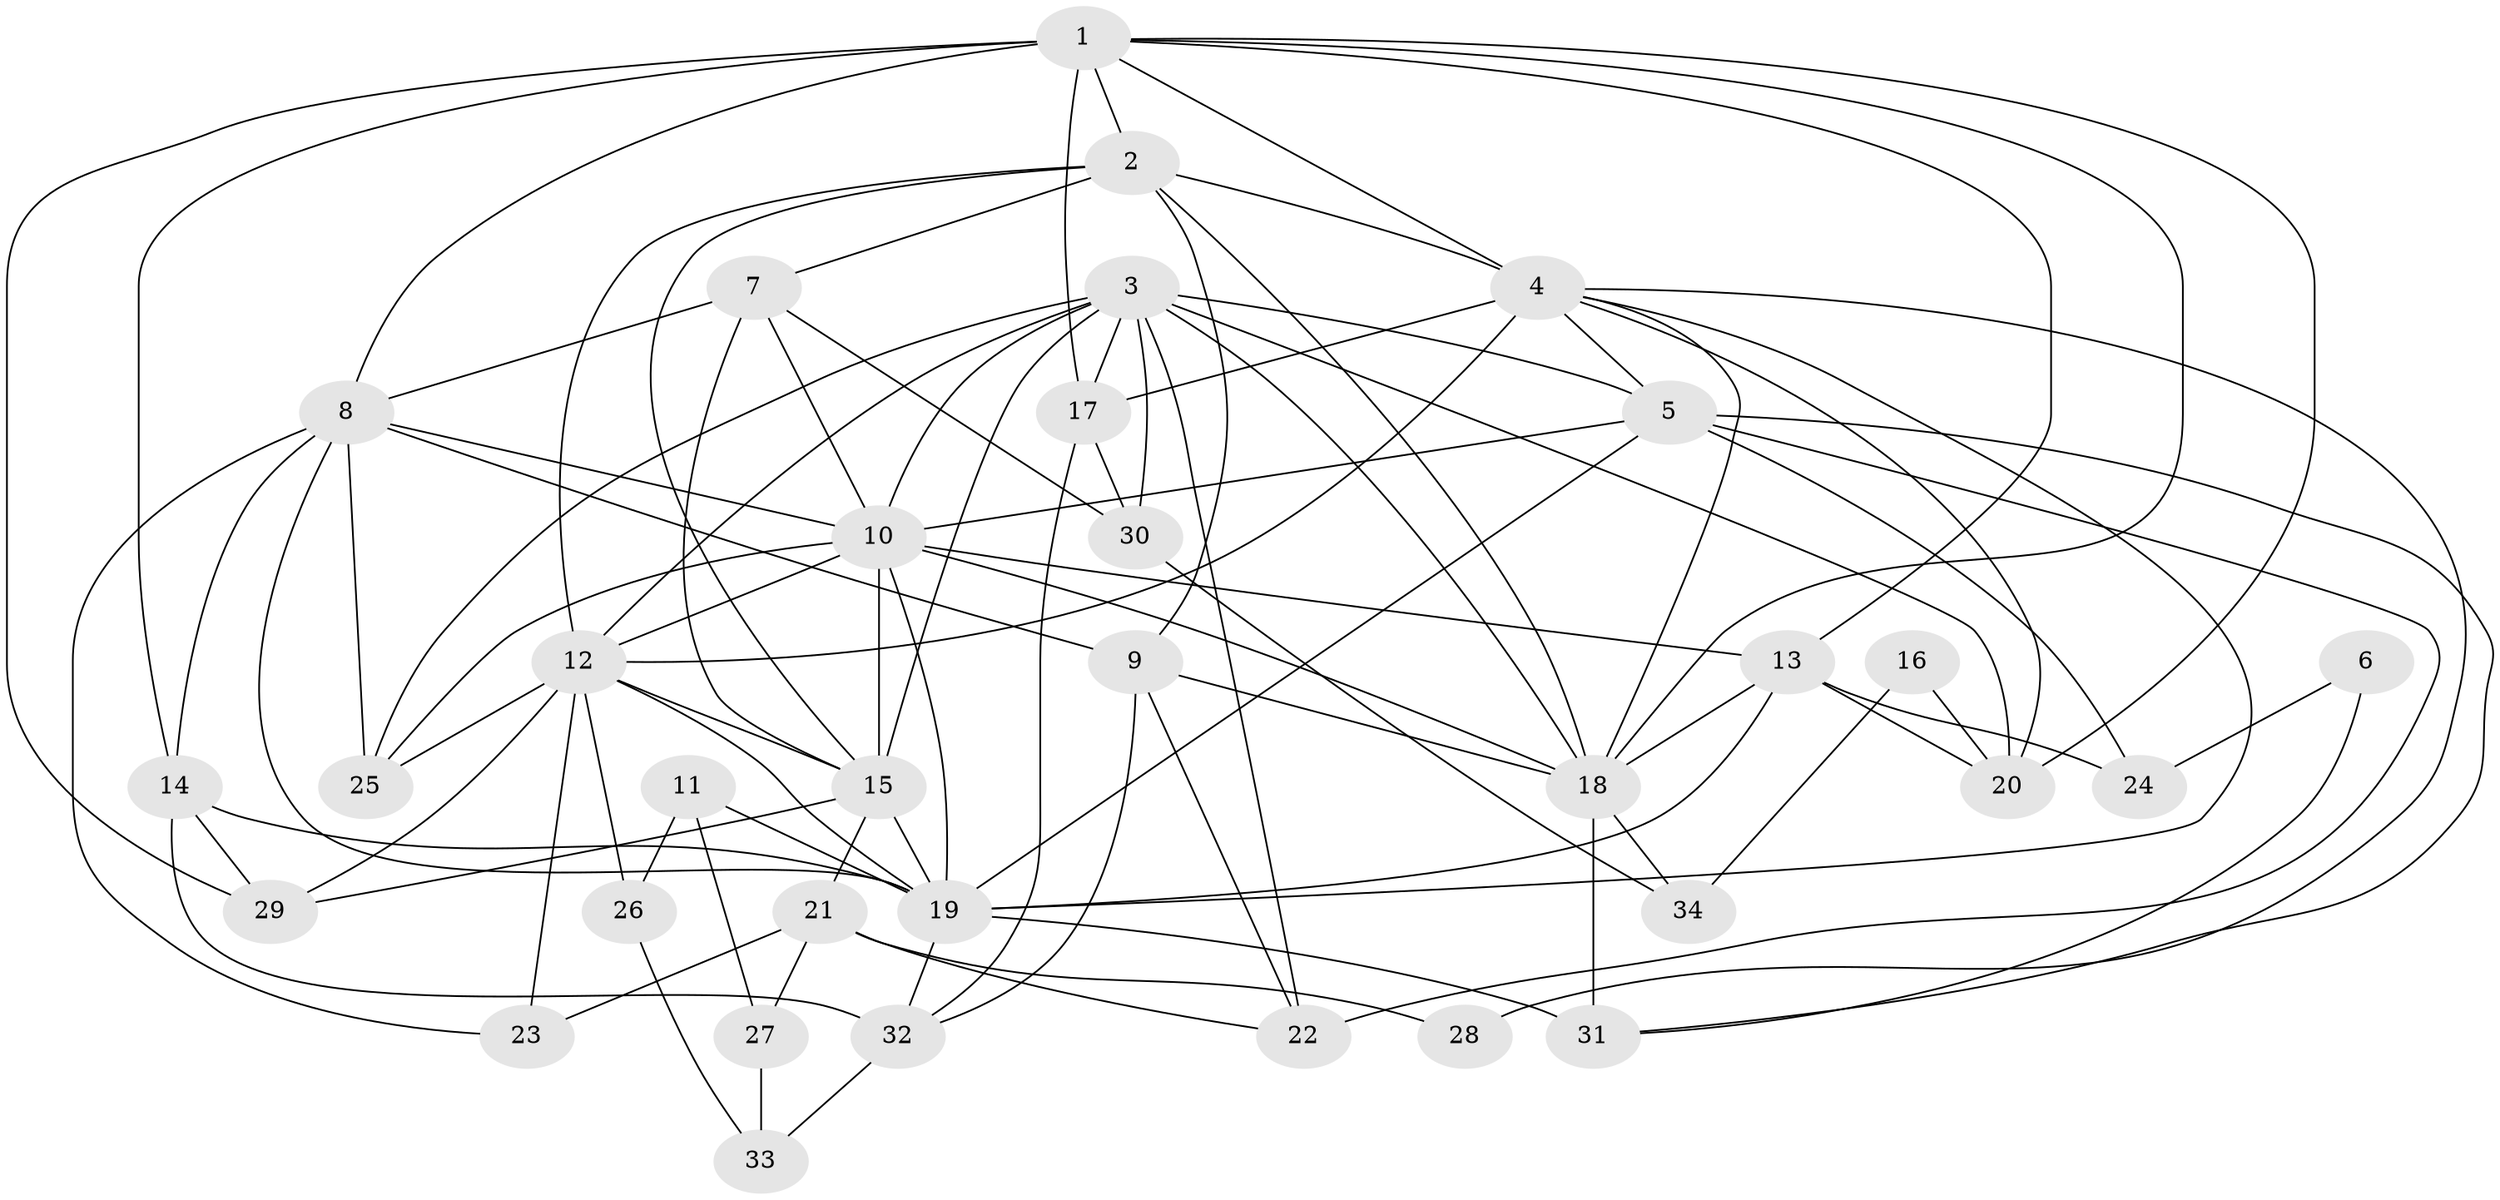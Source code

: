 // original degree distribution, {8: 0.023529411764705882, 3: 0.29411764705882354, 5: 0.18823529411764706, 2: 0.1411764705882353, 7: 0.058823529411764705, 4: 0.23529411764705882, 6: 0.058823529411764705}
// Generated by graph-tools (version 1.1) at 2025/51/03/04/25 22:51:21]
// undirected, 34 vertices, 93 edges
graph export_dot {
  node [color=gray90,style=filled];
  1;
  2;
  3;
  4;
  5;
  6;
  7;
  8;
  9;
  10;
  11;
  12;
  13;
  14;
  15;
  16;
  17;
  18;
  19;
  20;
  21;
  22;
  23;
  24;
  25;
  26;
  27;
  28;
  29;
  30;
  31;
  32;
  33;
  34;
  1 -- 2 [weight=1.0];
  1 -- 4 [weight=2.0];
  1 -- 8 [weight=1.0];
  1 -- 13 [weight=1.0];
  1 -- 14 [weight=1.0];
  1 -- 17 [weight=2.0];
  1 -- 18 [weight=1.0];
  1 -- 20 [weight=1.0];
  1 -- 29 [weight=2.0];
  2 -- 4 [weight=1.0];
  2 -- 7 [weight=1.0];
  2 -- 9 [weight=1.0];
  2 -- 12 [weight=2.0];
  2 -- 15 [weight=1.0];
  2 -- 18 [weight=1.0];
  3 -- 5 [weight=1.0];
  3 -- 10 [weight=1.0];
  3 -- 12 [weight=1.0];
  3 -- 15 [weight=3.0];
  3 -- 17 [weight=1.0];
  3 -- 18 [weight=1.0];
  3 -- 20 [weight=1.0];
  3 -- 22 [weight=1.0];
  3 -- 25 [weight=1.0];
  3 -- 30 [weight=1.0];
  4 -- 5 [weight=1.0];
  4 -- 12 [weight=2.0];
  4 -- 17 [weight=3.0];
  4 -- 18 [weight=2.0];
  4 -- 19 [weight=1.0];
  4 -- 20 [weight=1.0];
  4 -- 28 [weight=1.0];
  5 -- 10 [weight=1.0];
  5 -- 19 [weight=1.0];
  5 -- 22 [weight=1.0];
  5 -- 24 [weight=1.0];
  5 -- 31 [weight=1.0];
  6 -- 24 [weight=1.0];
  6 -- 31 [weight=1.0];
  7 -- 8 [weight=1.0];
  7 -- 10 [weight=2.0];
  7 -- 15 [weight=1.0];
  7 -- 30 [weight=1.0];
  8 -- 9 [weight=1.0];
  8 -- 10 [weight=1.0];
  8 -- 14 [weight=1.0];
  8 -- 19 [weight=1.0];
  8 -- 23 [weight=1.0];
  8 -- 25 [weight=1.0];
  9 -- 18 [weight=2.0];
  9 -- 22 [weight=1.0];
  9 -- 32 [weight=1.0];
  10 -- 12 [weight=2.0];
  10 -- 13 [weight=3.0];
  10 -- 15 [weight=1.0];
  10 -- 18 [weight=1.0];
  10 -- 19 [weight=3.0];
  10 -- 25 [weight=1.0];
  11 -- 19 [weight=1.0];
  11 -- 26 [weight=1.0];
  11 -- 27 [weight=1.0];
  12 -- 15 [weight=1.0];
  12 -- 19 [weight=2.0];
  12 -- 23 [weight=2.0];
  12 -- 25 [weight=1.0];
  12 -- 26 [weight=1.0];
  12 -- 29 [weight=1.0];
  13 -- 18 [weight=1.0];
  13 -- 19 [weight=1.0];
  13 -- 20 [weight=1.0];
  13 -- 24 [weight=1.0];
  14 -- 19 [weight=2.0];
  14 -- 29 [weight=1.0];
  14 -- 32 [weight=2.0];
  15 -- 19 [weight=1.0];
  15 -- 21 [weight=1.0];
  15 -- 29 [weight=1.0];
  16 -- 20 [weight=1.0];
  16 -- 34 [weight=1.0];
  17 -- 30 [weight=1.0];
  17 -- 32 [weight=1.0];
  18 -- 31 [weight=2.0];
  18 -- 34 [weight=1.0];
  19 -- 31 [weight=1.0];
  19 -- 32 [weight=1.0];
  21 -- 22 [weight=1.0];
  21 -- 23 [weight=1.0];
  21 -- 27 [weight=1.0];
  21 -- 28 [weight=1.0];
  26 -- 33 [weight=1.0];
  27 -- 33 [weight=1.0];
  30 -- 34 [weight=1.0];
  32 -- 33 [weight=1.0];
}
